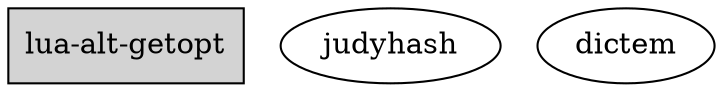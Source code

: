 digraph FSA {
 graph [ ratio=compress layout=dot rankdir=UB ratio=0.4 ];

 node [ shape = box style=filled fonsize=18 ];

   "lua-alt-getopt";

 node [ shape=oval style=solid ];

   "judyhash";
   "dictem";
}
